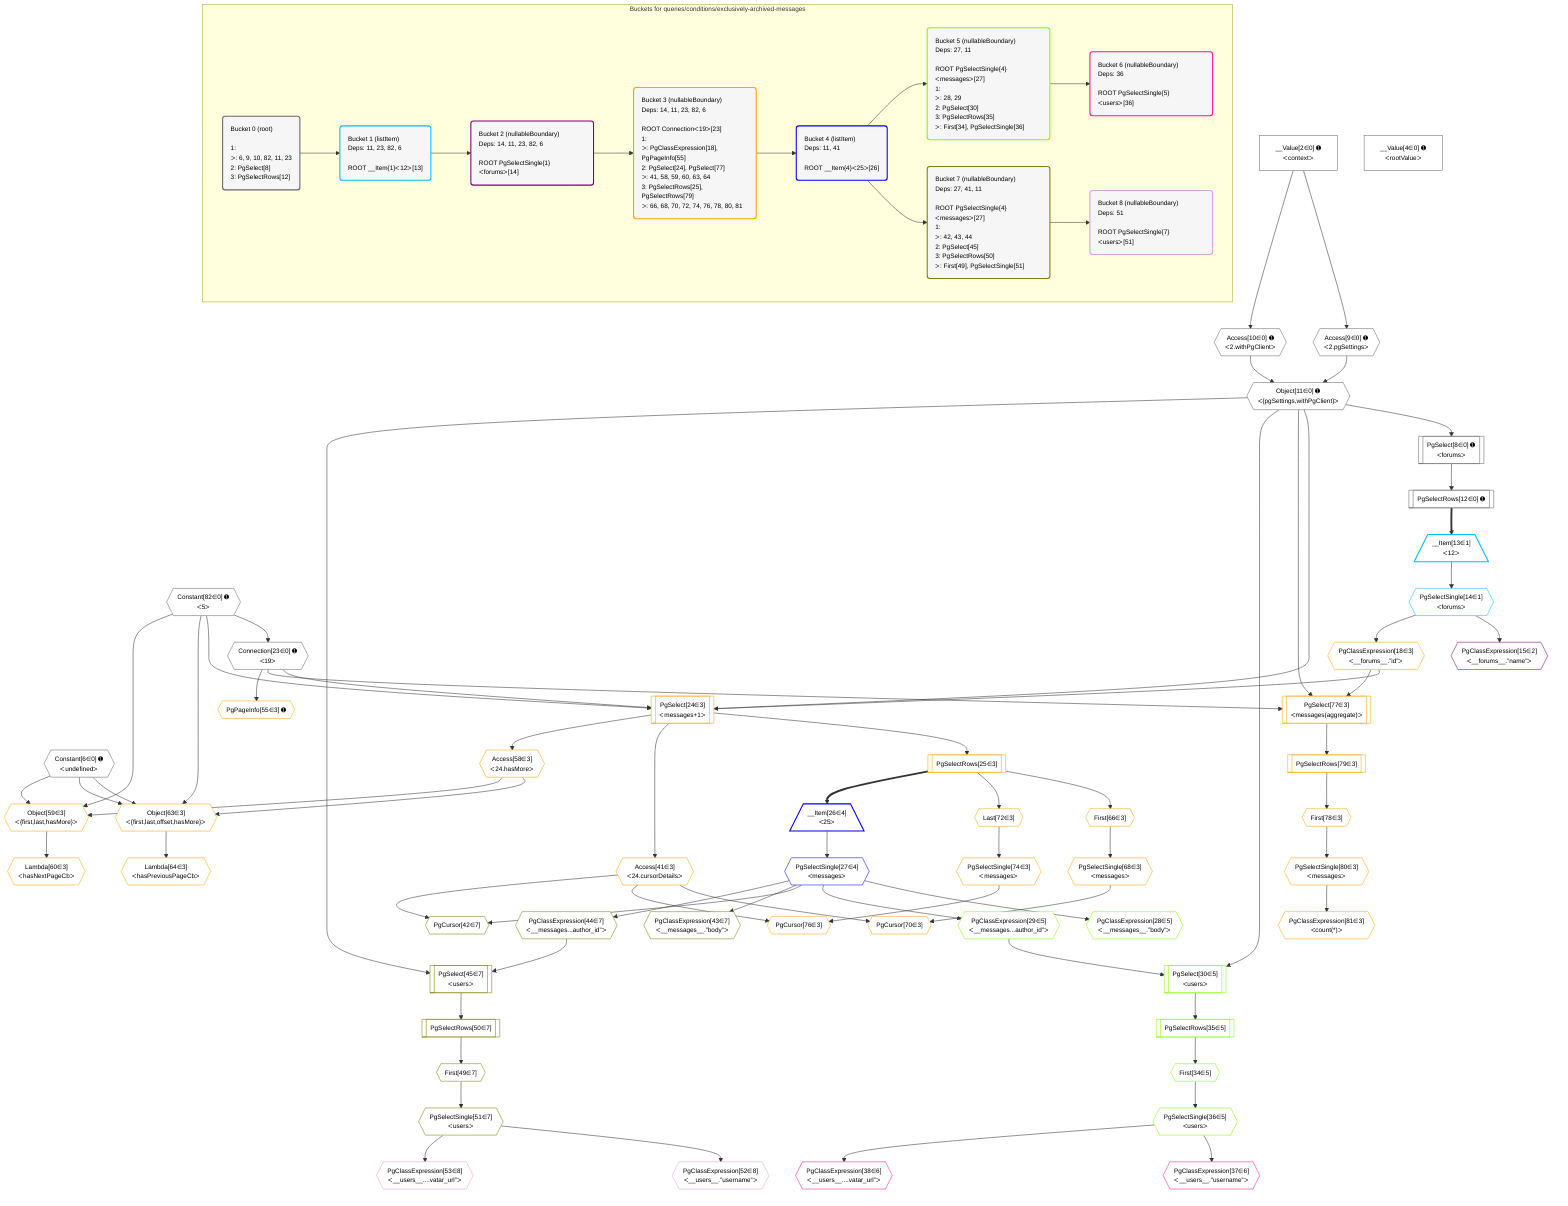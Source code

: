 %%{init: {'themeVariables': { 'fontSize': '12px'}}}%%
graph TD
    classDef path fill:#eee,stroke:#000,color:#000
    classDef plan fill:#fff,stroke-width:1px,color:#000
    classDef itemplan fill:#fff,stroke-width:2px,color:#000
    classDef unbatchedplan fill:#dff,stroke-width:1px,color:#000
    classDef sideeffectplan fill:#fcc,stroke-width:2px,color:#000
    classDef bucket fill:#f6f6f6,color:#000,stroke-width:2px,text-align:left


    %% plan dependencies
    Object11{{"Object[11∈0] ➊<br />ᐸ{pgSettings,withPgClient}ᐳ"}}:::plan
    Access9{{"Access[9∈0] ➊<br />ᐸ2.pgSettingsᐳ"}}:::plan
    Access10{{"Access[10∈0] ➊<br />ᐸ2.withPgClientᐳ"}}:::plan
    Access9 & Access10 --> Object11
    PgSelect8[["PgSelect[8∈0] ➊<br />ᐸforumsᐳ"]]:::plan
    Object11 --> PgSelect8
    __Value2["__Value[2∈0] ➊<br />ᐸcontextᐳ"]:::plan
    __Value2 --> Access9
    __Value2 --> Access10
    PgSelectRows12[["PgSelectRows[12∈0] ➊"]]:::plan
    PgSelect8 --> PgSelectRows12
    Connection23{{"Connection[23∈0] ➊<br />ᐸ19ᐳ"}}:::plan
    Constant82{{"Constant[82∈0] ➊<br />ᐸ5ᐳ"}}:::plan
    Constant82 --> Connection23
    __Value4["__Value[4∈0] ➊<br />ᐸrootValueᐳ"]:::plan
    Constant6{{"Constant[6∈0] ➊<br />ᐸundefinedᐳ"}}:::plan
    __Item13[/"__Item[13∈1]<br />ᐸ12ᐳ"\]:::itemplan
    PgSelectRows12 ==> __Item13
    PgSelectSingle14{{"PgSelectSingle[14∈1]<br />ᐸforumsᐳ"}}:::plan
    __Item13 --> PgSelectSingle14
    PgClassExpression15{{"PgClassExpression[15∈2]<br />ᐸ__forums__.”name”ᐳ"}}:::plan
    PgSelectSingle14 --> PgClassExpression15
    PgSelect24[["PgSelect[24∈3]<br />ᐸmessages+1ᐳ"]]:::plan
    PgClassExpression18{{"PgClassExpression[18∈3]<br />ᐸ__forums__.”id”ᐳ"}}:::plan
    Object11 & PgClassExpression18 & Connection23 & Constant82 --> PgSelect24
    Object63{{"Object[63∈3]<br />ᐸ{first,last,offset,hasMore}ᐳ"}}:::plan
    Access58{{"Access[58∈3]<br />ᐸ24.hasMoreᐳ"}}:::plan
    Constant82 & Constant6 & Constant6 & Access58 --> Object63
    Object59{{"Object[59∈3]<br />ᐸ{first,last,hasMore}ᐳ"}}:::plan
    Constant82 & Constant6 & Access58 --> Object59
    PgSelect77[["PgSelect[77∈3]<br />ᐸmessages(aggregate)ᐳ"]]:::plan
    Object11 & PgClassExpression18 & Connection23 --> PgSelect77
    PgCursor70{{"PgCursor[70∈3]"}}:::plan
    PgSelectSingle68{{"PgSelectSingle[68∈3]<br />ᐸmessagesᐳ"}}:::plan
    Access41{{"Access[41∈3]<br />ᐸ24.cursorDetailsᐳ"}}:::plan
    PgSelectSingle68 & Access41 --> PgCursor70
    PgCursor76{{"PgCursor[76∈3]"}}:::plan
    PgSelectSingle74{{"PgSelectSingle[74∈3]<br />ᐸmessagesᐳ"}}:::plan
    PgSelectSingle74 & Access41 --> PgCursor76
    PgSelectSingle14 --> PgClassExpression18
    PgSelectRows25[["PgSelectRows[25∈3]"]]:::plan
    PgSelect24 --> PgSelectRows25
    PgSelect24 --> Access41
    PgPageInfo55{{"PgPageInfo[55∈3] ➊"}}:::plan
    Connection23 --> PgPageInfo55
    PgSelect24 --> Access58
    Lambda60{{"Lambda[60∈3]<br />ᐸhasNextPageCbᐳ"}}:::plan
    Object59 --> Lambda60
    Lambda64{{"Lambda[64∈3]<br />ᐸhasPreviousPageCbᐳ"}}:::plan
    Object63 --> Lambda64
    First66{{"First[66∈3]"}}:::plan
    PgSelectRows25 --> First66
    First66 --> PgSelectSingle68
    Last72{{"Last[72∈3]"}}:::plan
    PgSelectRows25 --> Last72
    Last72 --> PgSelectSingle74
    First78{{"First[78∈3]"}}:::plan
    PgSelectRows79[["PgSelectRows[79∈3]"]]:::plan
    PgSelectRows79 --> First78
    PgSelect77 --> PgSelectRows79
    PgSelectSingle80{{"PgSelectSingle[80∈3]<br />ᐸmessagesᐳ"}}:::plan
    First78 --> PgSelectSingle80
    PgClassExpression81{{"PgClassExpression[81∈3]<br />ᐸcount(*)ᐳ"}}:::plan
    PgSelectSingle80 --> PgClassExpression81
    __Item26[/"__Item[26∈4]<br />ᐸ25ᐳ"\]:::itemplan
    PgSelectRows25 ==> __Item26
    PgSelectSingle27{{"PgSelectSingle[27∈4]<br />ᐸmessagesᐳ"}}:::plan
    __Item26 --> PgSelectSingle27
    PgSelect30[["PgSelect[30∈5]<br />ᐸusersᐳ"]]:::plan
    PgClassExpression29{{"PgClassExpression[29∈5]<br />ᐸ__messages...author_id”ᐳ"}}:::plan
    Object11 & PgClassExpression29 --> PgSelect30
    PgClassExpression28{{"PgClassExpression[28∈5]<br />ᐸ__messages__.”body”ᐳ"}}:::plan
    PgSelectSingle27 --> PgClassExpression28
    PgSelectSingle27 --> PgClassExpression29
    First34{{"First[34∈5]"}}:::plan
    PgSelectRows35[["PgSelectRows[35∈5]"]]:::plan
    PgSelectRows35 --> First34
    PgSelect30 --> PgSelectRows35
    PgSelectSingle36{{"PgSelectSingle[36∈5]<br />ᐸusersᐳ"}}:::plan
    First34 --> PgSelectSingle36
    PgClassExpression37{{"PgClassExpression[37∈6]<br />ᐸ__users__.”username”ᐳ"}}:::plan
    PgSelectSingle36 --> PgClassExpression37
    PgClassExpression38{{"PgClassExpression[38∈6]<br />ᐸ__users__....vatar_url”ᐳ"}}:::plan
    PgSelectSingle36 --> PgClassExpression38
    PgCursor42{{"PgCursor[42∈7]"}}:::plan
    PgSelectSingle27 & Access41 --> PgCursor42
    PgSelect45[["PgSelect[45∈7]<br />ᐸusersᐳ"]]:::plan
    PgClassExpression44{{"PgClassExpression[44∈7]<br />ᐸ__messages...author_id”ᐳ"}}:::plan
    Object11 & PgClassExpression44 --> PgSelect45
    PgClassExpression43{{"PgClassExpression[43∈7]<br />ᐸ__messages__.”body”ᐳ"}}:::plan
    PgSelectSingle27 --> PgClassExpression43
    PgSelectSingle27 --> PgClassExpression44
    First49{{"First[49∈7]"}}:::plan
    PgSelectRows50[["PgSelectRows[50∈7]"]]:::plan
    PgSelectRows50 --> First49
    PgSelect45 --> PgSelectRows50
    PgSelectSingle51{{"PgSelectSingle[51∈7]<br />ᐸusersᐳ"}}:::plan
    First49 --> PgSelectSingle51
    PgClassExpression52{{"PgClassExpression[52∈8]<br />ᐸ__users__.”username”ᐳ"}}:::plan
    PgSelectSingle51 --> PgClassExpression52
    PgClassExpression53{{"PgClassExpression[53∈8]<br />ᐸ__users__....vatar_url”ᐳ"}}:::plan
    PgSelectSingle51 --> PgClassExpression53

    %% define steps

    subgraph "Buckets for queries/conditions/exclusively-archived-messages"
    Bucket0("Bucket 0 (root)<br /><br />1: <br />ᐳ: 6, 9, 10, 82, 11, 23<br />2: PgSelect[8]<br />3: PgSelectRows[12]"):::bucket
    classDef bucket0 stroke:#696969
    class Bucket0,__Value2,__Value4,Constant6,PgSelect8,Access9,Access10,Object11,PgSelectRows12,Connection23,Constant82 bucket0
    Bucket1("Bucket 1 (listItem)<br />Deps: 11, 23, 82, 6<br /><br />ROOT __Item{1}ᐸ12ᐳ[13]"):::bucket
    classDef bucket1 stroke:#00bfff
    class Bucket1,__Item13,PgSelectSingle14 bucket1
    Bucket2("Bucket 2 (nullableBoundary)<br />Deps: 14, 11, 23, 82, 6<br /><br />ROOT PgSelectSingle{1}ᐸforumsᐳ[14]"):::bucket
    classDef bucket2 stroke:#7f007f
    class Bucket2,PgClassExpression15 bucket2
    Bucket3("Bucket 3 (nullableBoundary)<br />Deps: 14, 11, 23, 82, 6<br /><br />ROOT Connectionᐸ19ᐳ[23]<br />1: <br />ᐳ: PgClassExpression[18], PgPageInfo[55]<br />2: PgSelect[24], PgSelect[77]<br />ᐳ: 41, 58, 59, 60, 63, 64<br />3: PgSelectRows[25], PgSelectRows[79]<br />ᐳ: 66, 68, 70, 72, 74, 76, 78, 80, 81"):::bucket
    classDef bucket3 stroke:#ffa500
    class Bucket3,PgClassExpression18,PgSelect24,PgSelectRows25,Access41,PgPageInfo55,Access58,Object59,Lambda60,Object63,Lambda64,First66,PgSelectSingle68,PgCursor70,Last72,PgSelectSingle74,PgCursor76,PgSelect77,First78,PgSelectRows79,PgSelectSingle80,PgClassExpression81 bucket3
    Bucket4("Bucket 4 (listItem)<br />Deps: 11, 41<br /><br />ROOT __Item{4}ᐸ25ᐳ[26]"):::bucket
    classDef bucket4 stroke:#0000ff
    class Bucket4,__Item26,PgSelectSingle27 bucket4
    Bucket5("Bucket 5 (nullableBoundary)<br />Deps: 27, 11<br /><br />ROOT PgSelectSingle{4}ᐸmessagesᐳ[27]<br />1: <br />ᐳ: 28, 29<br />2: PgSelect[30]<br />3: PgSelectRows[35]<br />ᐳ: First[34], PgSelectSingle[36]"):::bucket
    classDef bucket5 stroke:#7fff00
    class Bucket5,PgClassExpression28,PgClassExpression29,PgSelect30,First34,PgSelectRows35,PgSelectSingle36 bucket5
    Bucket6("Bucket 6 (nullableBoundary)<br />Deps: 36<br /><br />ROOT PgSelectSingle{5}ᐸusersᐳ[36]"):::bucket
    classDef bucket6 stroke:#ff1493
    class Bucket6,PgClassExpression37,PgClassExpression38 bucket6
    Bucket7("Bucket 7 (nullableBoundary)<br />Deps: 27, 41, 11<br /><br />ROOT PgSelectSingle{4}ᐸmessagesᐳ[27]<br />1: <br />ᐳ: 42, 43, 44<br />2: PgSelect[45]<br />3: PgSelectRows[50]<br />ᐳ: First[49], PgSelectSingle[51]"):::bucket
    classDef bucket7 stroke:#808000
    class Bucket7,PgCursor42,PgClassExpression43,PgClassExpression44,PgSelect45,First49,PgSelectRows50,PgSelectSingle51 bucket7
    Bucket8("Bucket 8 (nullableBoundary)<br />Deps: 51<br /><br />ROOT PgSelectSingle{7}ᐸusersᐳ[51]"):::bucket
    classDef bucket8 stroke:#dda0dd
    class Bucket8,PgClassExpression52,PgClassExpression53 bucket8
    Bucket0 --> Bucket1
    Bucket1 --> Bucket2
    Bucket2 --> Bucket3
    Bucket3 --> Bucket4
    Bucket4 --> Bucket5 & Bucket7
    Bucket5 --> Bucket6
    Bucket7 --> Bucket8
    end